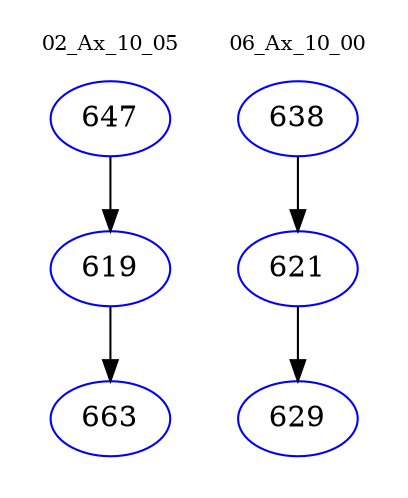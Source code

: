 digraph{
subgraph cluster_0 {
color = white
label = "02_Ax_10_05";
fontsize=10;
T0_647 [label="647", color="blue"]
T0_647 -> T0_619 [color="black"]
T0_619 [label="619", color="blue"]
T0_619 -> T0_663 [color="black"]
T0_663 [label="663", color="blue"]
}
subgraph cluster_1 {
color = white
label = "06_Ax_10_00";
fontsize=10;
T1_638 [label="638", color="blue"]
T1_638 -> T1_621 [color="black"]
T1_621 [label="621", color="blue"]
T1_621 -> T1_629 [color="black"]
T1_629 [label="629", color="blue"]
}
}
